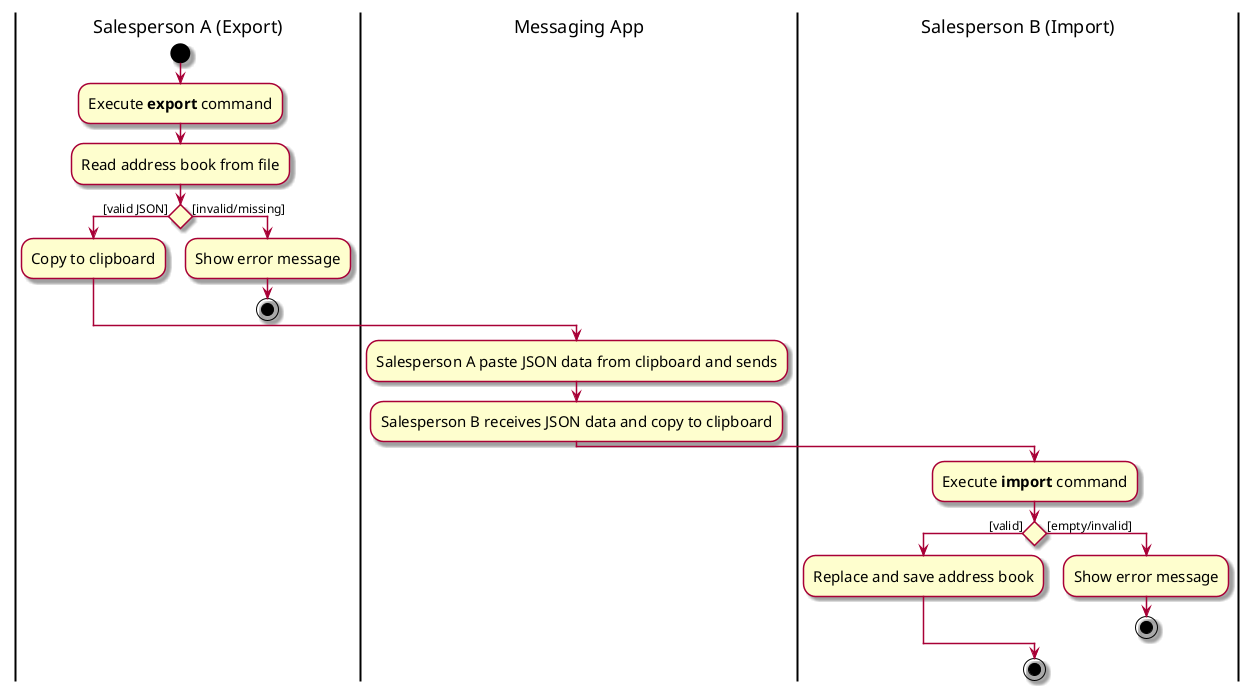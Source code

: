 @startuml
skin rose
skinparam ActivityFontSize 15
skinparam ArrowFontSize 12

|Salesperson A (Export)|
start
:Execute **export** command;
:Read address book from file;
if () then ([valid JSON])
    :Copy to clipboard;
else ([invalid/missing])
    :Show error message;
    stop
endif

|Messaging App|
:Salesperson A paste JSON data from clipboard and sends;
:Salesperson B receives JSON data and copy to clipboard;

|Salesperson B (Import)|
:Execute **import** command;
if () then ([valid])
    :Replace and save address book;
else ([empty/invalid])
    :Show error message;
    stop
endif

stop
@enduml
